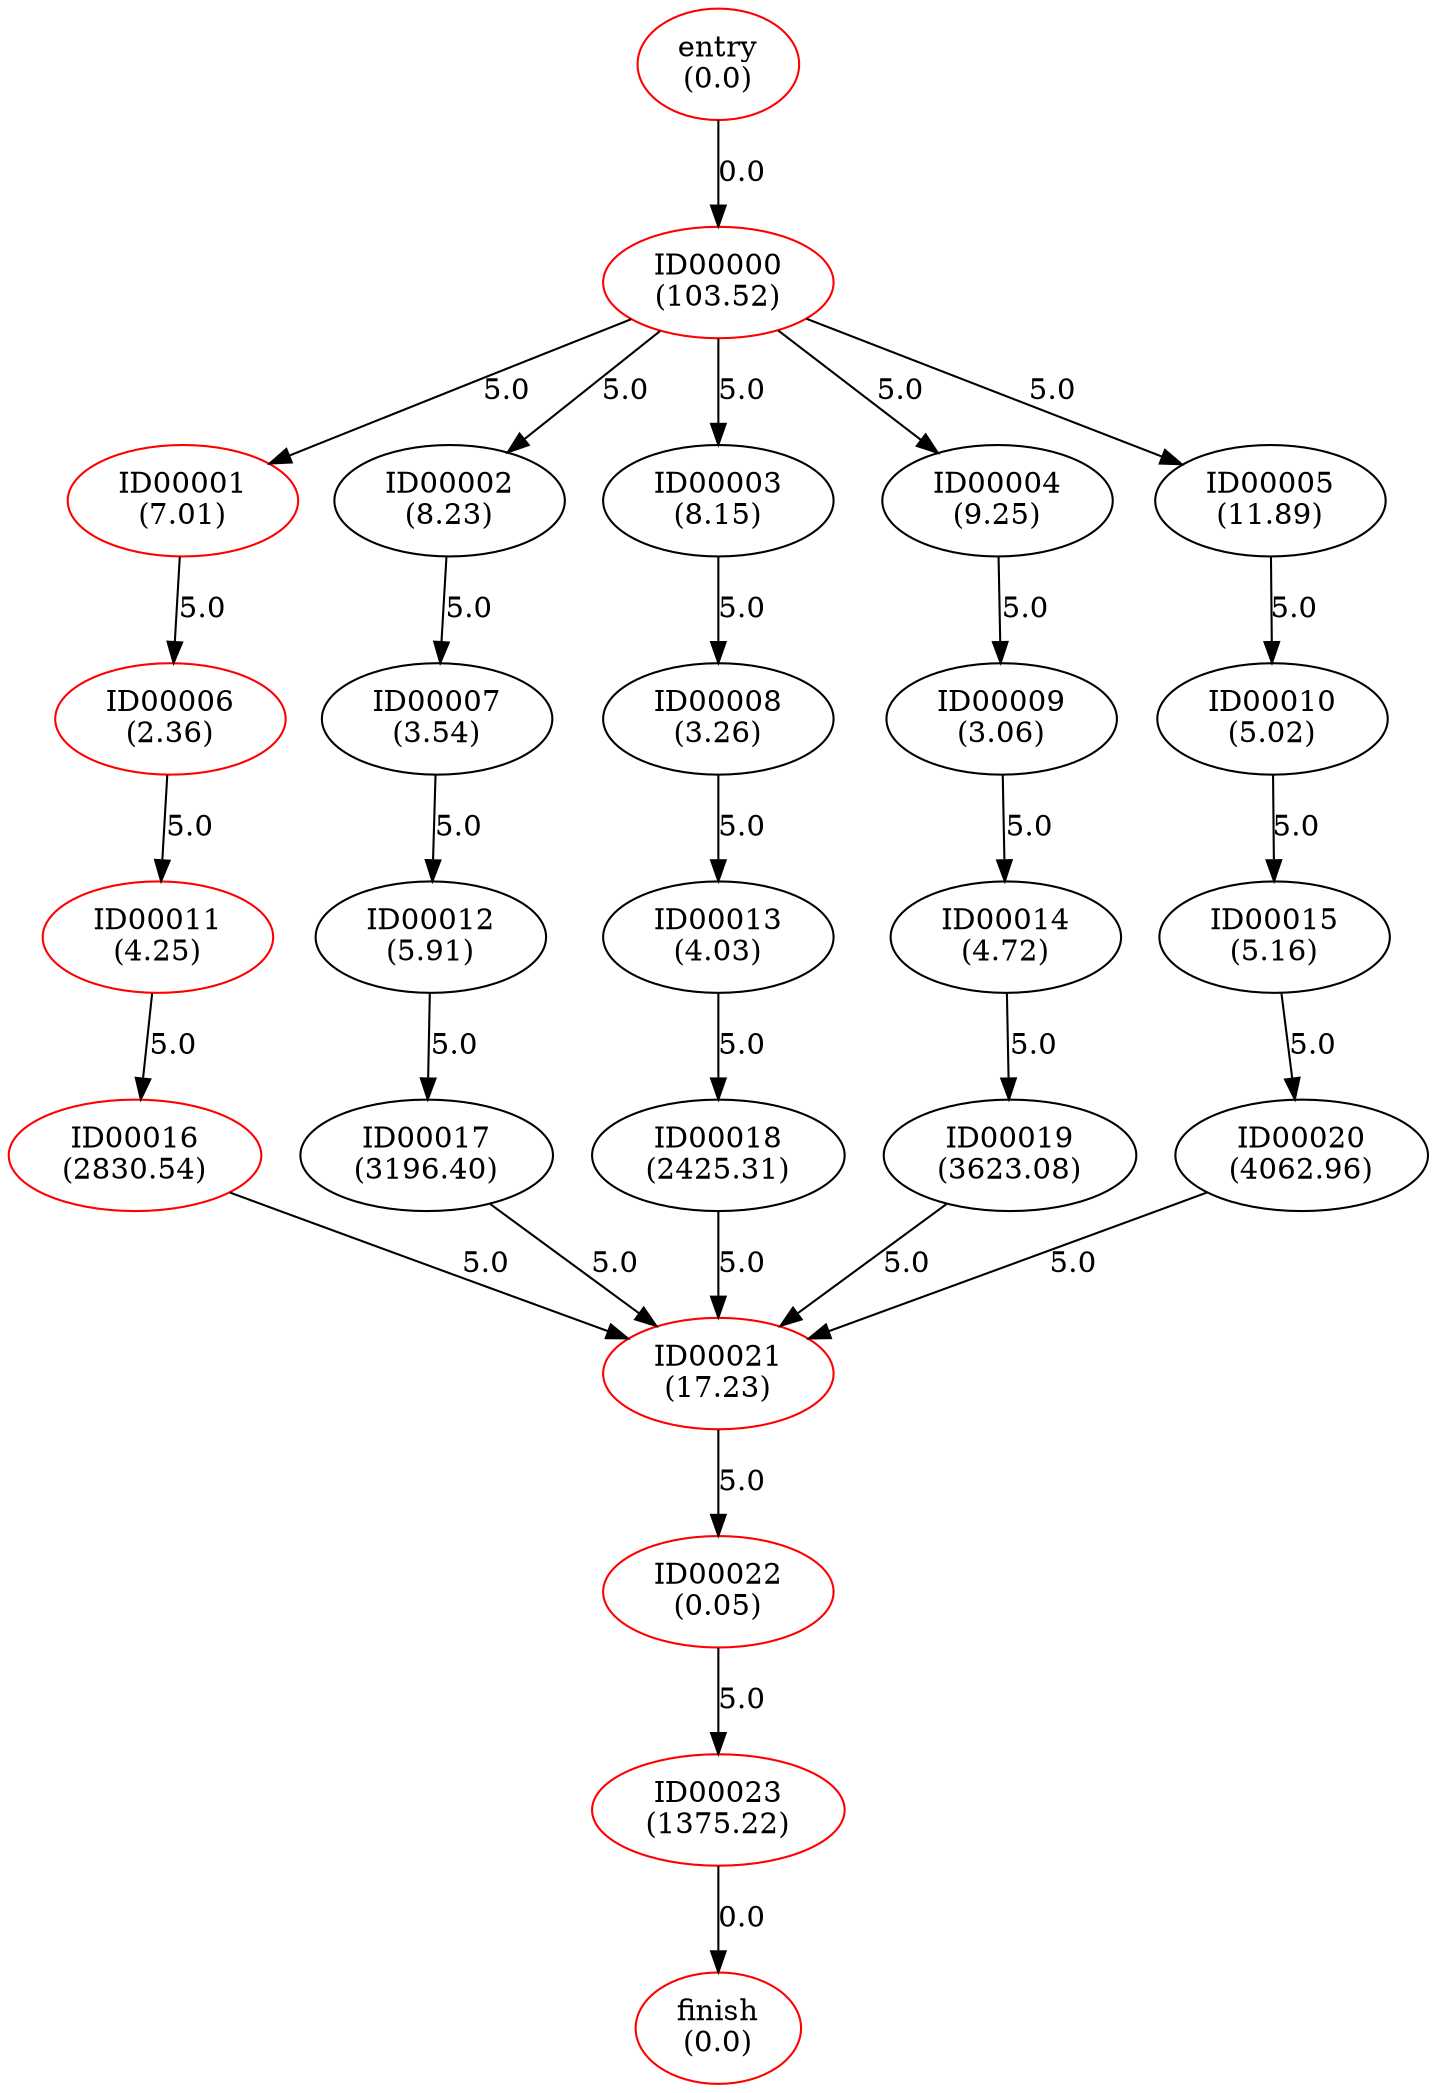 digraph {
	"entry
(0.0)" [color=red]
	"ID00000
(103.52)" [color=red]
	"ID00001
(7.01)" [color=red]
	"ID00002
(8.23)" [color=black]
	"ID00003
(8.15)" [color=black]
	"ID00004
(9.25)" [color=black]
	"ID00005
(11.89)" [color=black]
	"ID00006
(2.36)" [color=red]
	"ID00007
(3.54)" [color=black]
	"ID00008
(3.26)" [color=black]
	"ID00009
(3.06)" [color=black]
	"ID00010
(5.02)" [color=black]
	"ID00011
(4.25)" [color=red]
	"ID00012
(5.91)" [color=black]
	"ID00013
(4.03)" [color=black]
	"ID00014
(4.72)" [color=black]
	"ID00015
(5.16)" [color=black]
	"ID00016
(2830.54)" [color=red]
	"ID00017
(3196.40)" [color=black]
	"ID00018
(2425.31)" [color=black]
	"ID00019
(3623.08)" [color=black]
	"ID00020
(4062.96)" [color=black]
	"ID00021
(17.23)" [color=red]
	"ID00022
(0.05)" [color=red]
	"ID00023
(1375.22)" [color=red]
	"finish
(0.0)" [color=red]
	"ID00000
(103.52)" -> "ID00001
(7.01)" [label=5.0]
	"ID00000
(103.52)" -> "ID00002
(8.23)" [label=5.0]
	"ID00000
(103.52)" -> "ID00003
(8.15)" [label=5.0]
	"ID00000
(103.52)" -> "ID00004
(9.25)" [label=5.0]
	"ID00000
(103.52)" -> "ID00005
(11.89)" [label=5.0]
	"ID00001
(7.01)" -> "ID00006
(2.36)" [label=5.0]
	"ID00002
(8.23)" -> "ID00007
(3.54)" [label=5.0]
	"ID00003
(8.15)" -> "ID00008
(3.26)" [label=5.0]
	"ID00004
(9.25)" -> "ID00009
(3.06)" [label=5.0]
	"ID00005
(11.89)" -> "ID00010
(5.02)" [label=5.0]
	"ID00006
(2.36)" -> "ID00011
(4.25)" [label=5.0]
	"ID00007
(3.54)" -> "ID00012
(5.91)" [label=5.0]
	"ID00008
(3.26)" -> "ID00013
(4.03)" [label=5.0]
	"ID00009
(3.06)" -> "ID00014
(4.72)" [label=5.0]
	"ID00010
(5.02)" -> "ID00015
(5.16)" [label=5.0]
	"ID00011
(4.25)" -> "ID00016
(2830.54)" [label=5.0]
	"ID00012
(5.91)" -> "ID00017
(3196.40)" [label=5.0]
	"ID00013
(4.03)" -> "ID00018
(2425.31)" [label=5.0]
	"ID00014
(4.72)" -> "ID00019
(3623.08)" [label=5.0]
	"ID00015
(5.16)" -> "ID00020
(4062.96)" [label=5.0]
	"ID00020
(4062.96)" -> "ID00021
(17.23)" [label=5.0]
	"ID00016
(2830.54)" -> "ID00021
(17.23)" [label=5.0]
	"ID00017
(3196.40)" -> "ID00021
(17.23)" [label=5.0]
	"ID00018
(2425.31)" -> "ID00021
(17.23)" [label=5.0]
	"ID00019
(3623.08)" -> "ID00021
(17.23)" [label=5.0]
	"ID00021
(17.23)" -> "ID00022
(0.05)" [label=5.0]
	"ID00022
(0.05)" -> "ID00023
(1375.22)" [label=5.0]
	"entry
(0.0)" -> "ID00000
(103.52)" [label=0.0]
	"ID00023
(1375.22)" -> "finish
(0.0)" [label=0.0]
}
